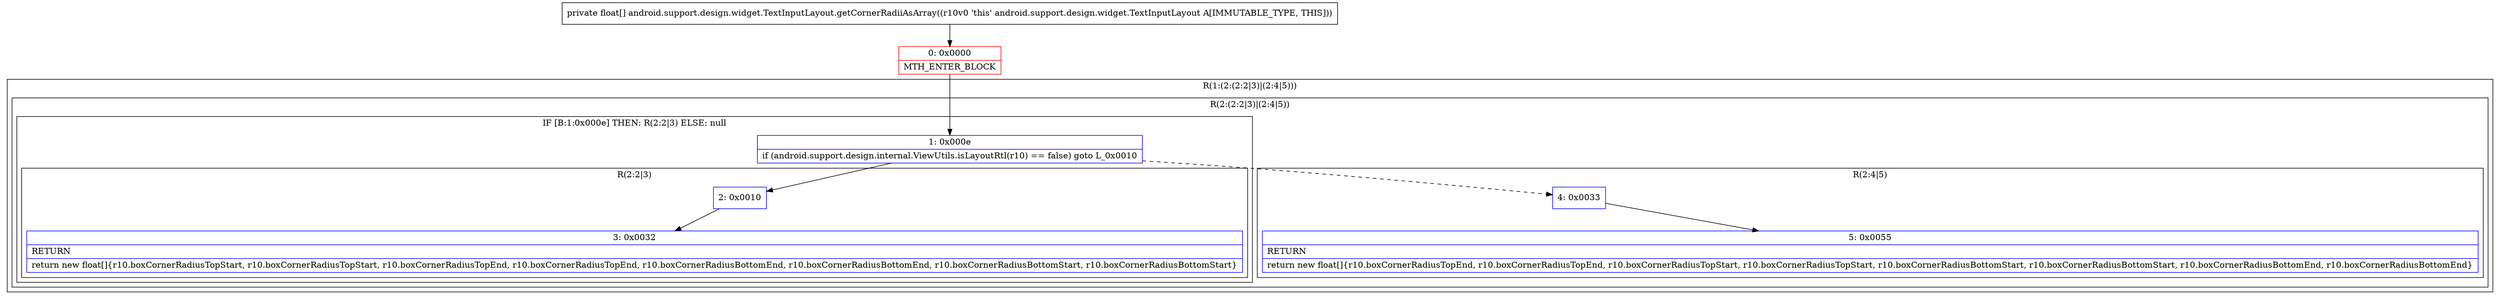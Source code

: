 digraph "CFG forandroid.support.design.widget.TextInputLayout.getCornerRadiiAsArray()[F" {
subgraph cluster_Region_1594597848 {
label = "R(1:(2:(2:2|3)|(2:4|5)))";
node [shape=record,color=blue];
subgraph cluster_Region_1398399233 {
label = "R(2:(2:2|3)|(2:4|5))";
node [shape=record,color=blue];
subgraph cluster_IfRegion_666821500 {
label = "IF [B:1:0x000e] THEN: R(2:2|3) ELSE: null";
node [shape=record,color=blue];
Node_1 [shape=record,label="{1\:\ 0x000e|if (android.support.design.internal.ViewUtils.isLayoutRtl(r10) == false) goto L_0x0010\l}"];
subgraph cluster_Region_1179262612 {
label = "R(2:2|3)";
node [shape=record,color=blue];
Node_2 [shape=record,label="{2\:\ 0x0010}"];
Node_3 [shape=record,label="{3\:\ 0x0032|RETURN\l|return new float[]\{r10.boxCornerRadiusTopStart, r10.boxCornerRadiusTopStart, r10.boxCornerRadiusTopEnd, r10.boxCornerRadiusTopEnd, r10.boxCornerRadiusBottomEnd, r10.boxCornerRadiusBottomEnd, r10.boxCornerRadiusBottomStart, r10.boxCornerRadiusBottomStart\}\l}"];
}
}
subgraph cluster_Region_1145922276 {
label = "R(2:4|5)";
node [shape=record,color=blue];
Node_4 [shape=record,label="{4\:\ 0x0033}"];
Node_5 [shape=record,label="{5\:\ 0x0055|RETURN\l|return new float[]\{r10.boxCornerRadiusTopEnd, r10.boxCornerRadiusTopEnd, r10.boxCornerRadiusTopStart, r10.boxCornerRadiusTopStart, r10.boxCornerRadiusBottomStart, r10.boxCornerRadiusBottomStart, r10.boxCornerRadiusBottomEnd, r10.boxCornerRadiusBottomEnd\}\l}"];
}
}
}
Node_0 [shape=record,color=red,label="{0\:\ 0x0000|MTH_ENTER_BLOCK\l}"];
MethodNode[shape=record,label="{private float[] android.support.design.widget.TextInputLayout.getCornerRadiiAsArray((r10v0 'this' android.support.design.widget.TextInputLayout A[IMMUTABLE_TYPE, THIS])) }"];
MethodNode -> Node_0;
Node_1 -> Node_2;
Node_1 -> Node_4[style=dashed];
Node_2 -> Node_3;
Node_4 -> Node_5;
Node_0 -> Node_1;
}

